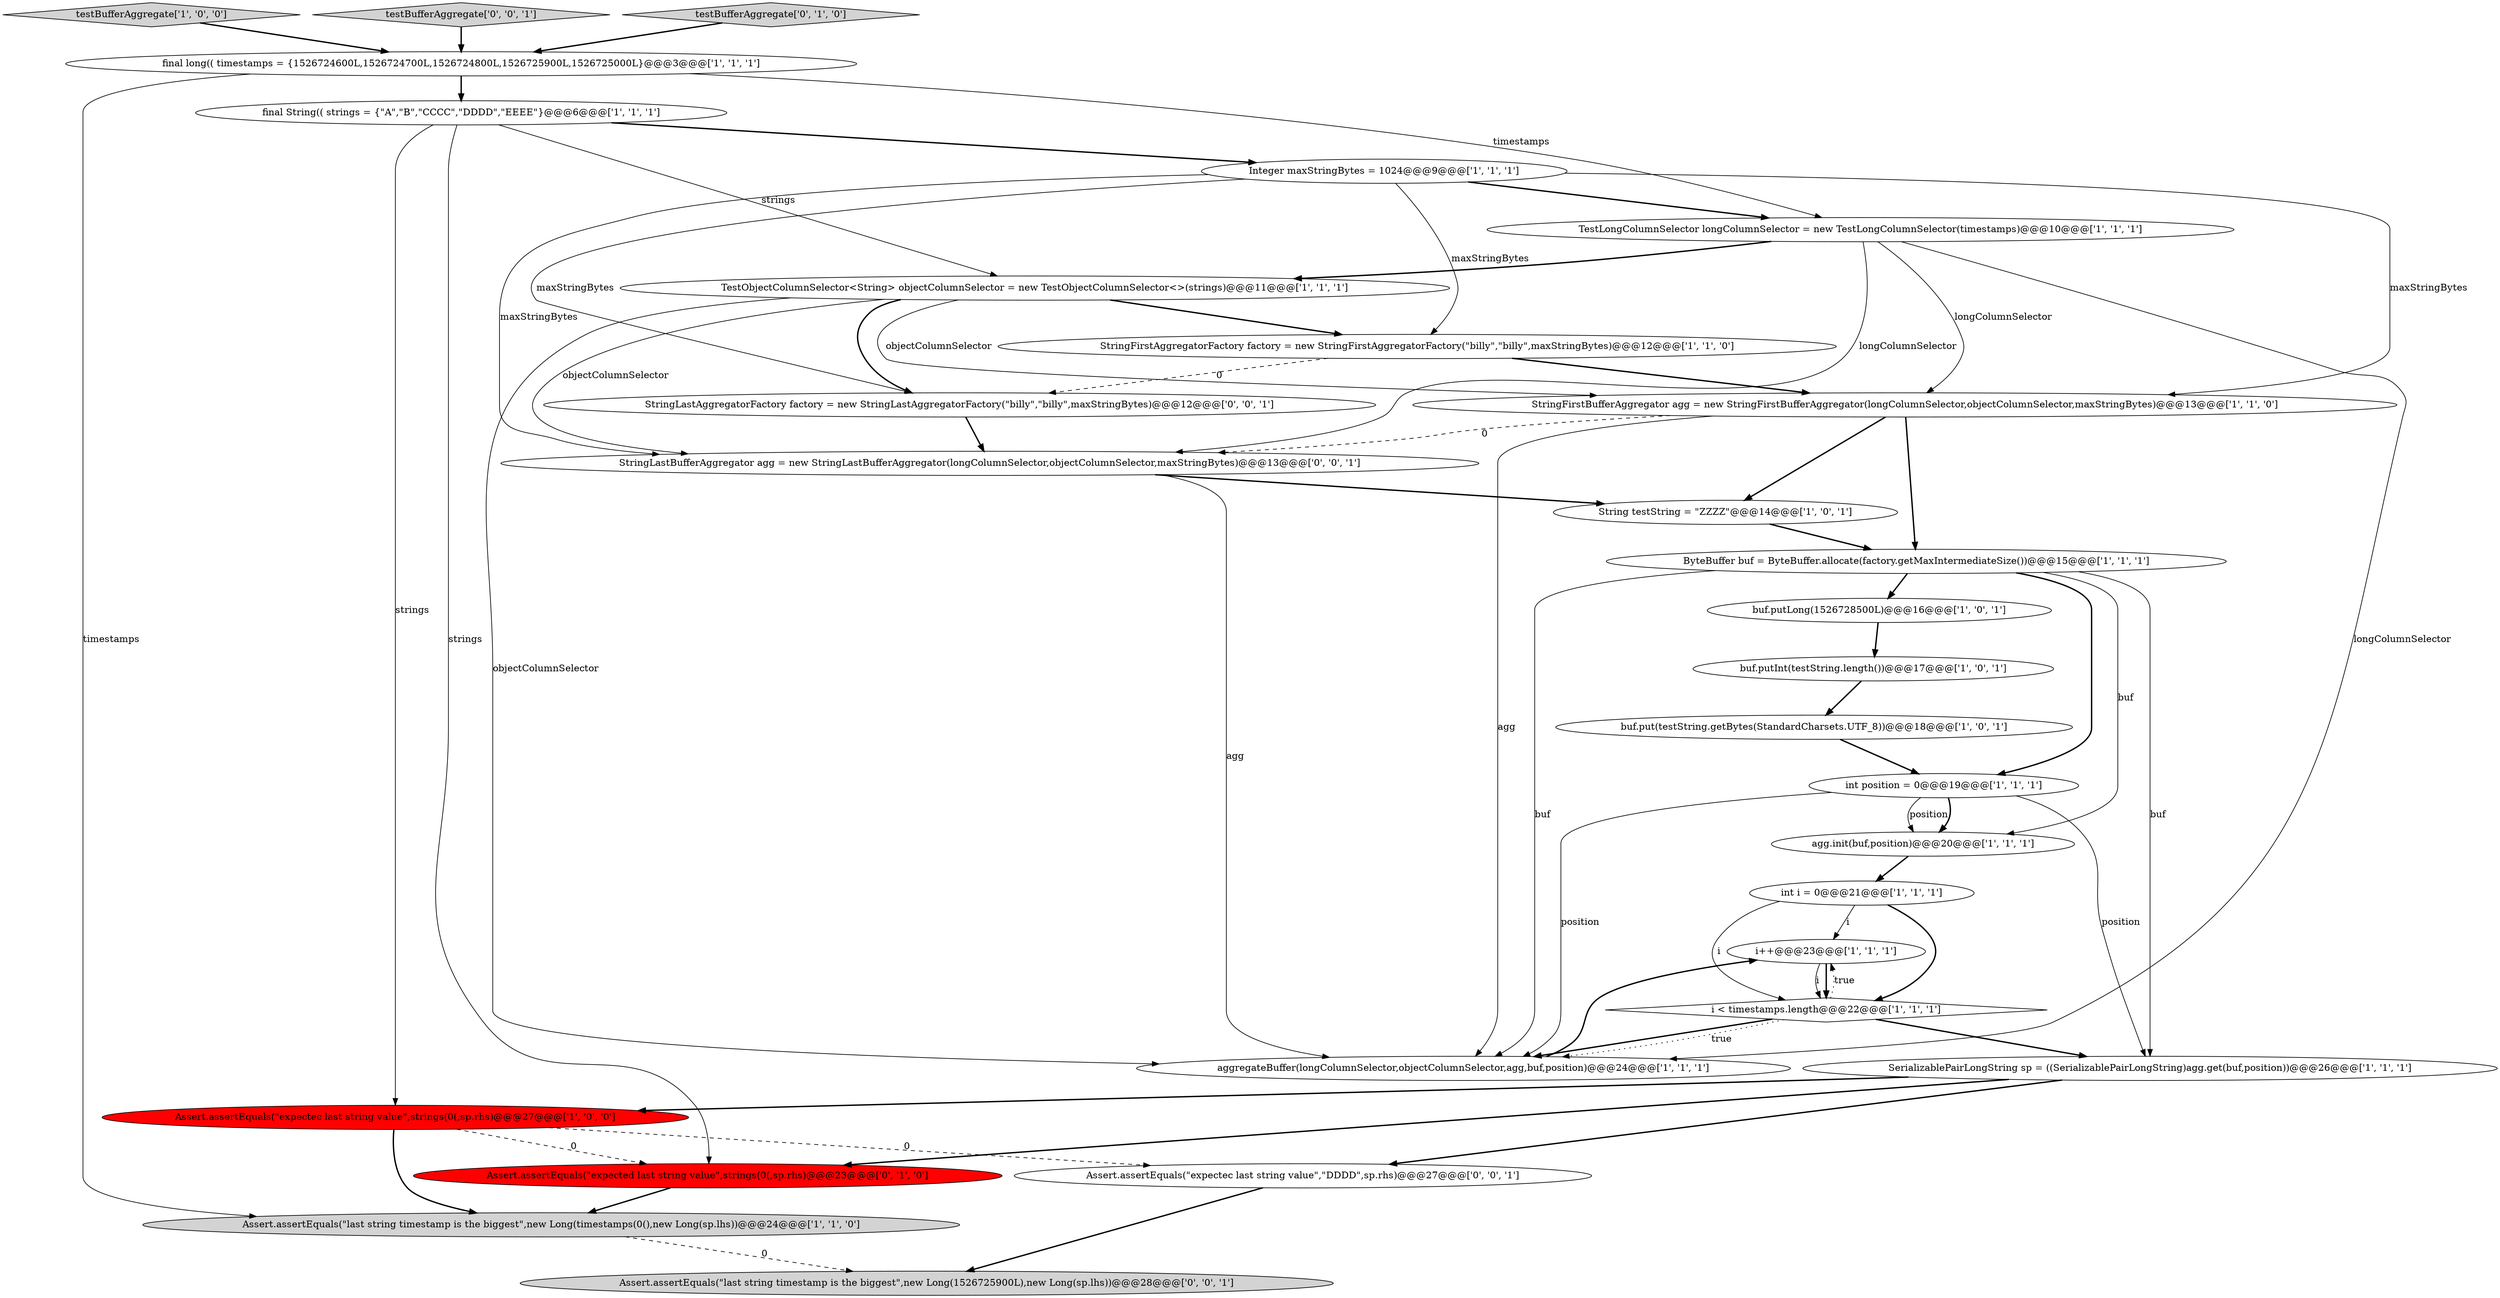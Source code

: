 digraph {
10 [style = filled, label = "buf.put(testString.getBytes(StandardCharsets.UTF_8))@@@18@@@['1', '0', '1']", fillcolor = white, shape = ellipse image = "AAA0AAABBB1BBB"];
12 [style = filled, label = "String testString = \"ZZZZ\"@@@14@@@['1', '0', '1']", fillcolor = white, shape = ellipse image = "AAA0AAABBB1BBB"];
19 [style = filled, label = "ByteBuffer buf = ByteBuffer.allocate(factory.getMaxIntermediateSize())@@@15@@@['1', '1', '1']", fillcolor = white, shape = ellipse image = "AAA0AAABBB1BBB"];
2 [style = filled, label = "StringFirstAggregatorFactory factory = new StringFirstAggregatorFactory(\"billy\",\"billy\",maxStringBytes)@@@12@@@['1', '1', '0']", fillcolor = white, shape = ellipse image = "AAA0AAABBB1BBB"];
1 [style = filled, label = "int i = 0@@@21@@@['1', '1', '1']", fillcolor = white, shape = ellipse image = "AAA0AAABBB1BBB"];
6 [style = filled, label = "agg.init(buf,position)@@@20@@@['1', '1', '1']", fillcolor = white, shape = ellipse image = "AAA0AAABBB1BBB"];
9 [style = filled, label = "Integer maxStringBytes = 1024@@@9@@@['1', '1', '1']", fillcolor = white, shape = ellipse image = "AAA0AAABBB1BBB"];
20 [style = filled, label = "int position = 0@@@19@@@['1', '1', '1']", fillcolor = white, shape = ellipse image = "AAA0AAABBB1BBB"];
17 [style = filled, label = "TestObjectColumnSelector<String> objectColumnSelector = new TestObjectColumnSelector<>(strings)@@@11@@@['1', '1', '1']", fillcolor = white, shape = ellipse image = "AAA0AAABBB1BBB"];
13 [style = filled, label = "StringFirstBufferAggregator agg = new StringFirstBufferAggregator(longColumnSelector,objectColumnSelector,maxStringBytes)@@@13@@@['1', '1', '0']", fillcolor = white, shape = ellipse image = "AAA0AAABBB1BBB"];
24 [style = filled, label = "StringLastAggregatorFactory factory = new StringLastAggregatorFactory(\"billy\",\"billy\",maxStringBytes)@@@12@@@['0', '0', '1']", fillcolor = white, shape = ellipse image = "AAA0AAABBB3BBB"];
5 [style = filled, label = "Assert.assertEquals(\"last string timestamp is the biggest\",new Long(timestamps(0(),new Long(sp.lhs))@@@24@@@['1', '1', '0']", fillcolor = lightgray, shape = ellipse image = "AAA0AAABBB1BBB"];
15 [style = filled, label = "testBufferAggregate['1', '0', '0']", fillcolor = lightgray, shape = diamond image = "AAA0AAABBB1BBB"];
18 [style = filled, label = "SerializablePairLongString sp = ((SerializablePairLongString)agg.get(buf,position))@@@26@@@['1', '1', '1']", fillcolor = white, shape = ellipse image = "AAA0AAABBB1BBB"];
4 [style = filled, label = "i++@@@23@@@['1', '1', '1']", fillcolor = white, shape = ellipse image = "AAA0AAABBB1BBB"];
25 [style = filled, label = "Assert.assertEquals(\"expectec last string value\",\"DDDD\",sp.rhs)@@@27@@@['0', '0', '1']", fillcolor = white, shape = ellipse image = "AAA0AAABBB3BBB"];
0 [style = filled, label = "final String(( strings = {\"A\",\"B\",\"CCCC\",\"DDDD\",\"EEEE\"}@@@6@@@['1', '1', '1']", fillcolor = white, shape = ellipse image = "AAA0AAABBB1BBB"];
16 [style = filled, label = "TestLongColumnSelector longColumnSelector = new TestLongColumnSelector(timestamps)@@@10@@@['1', '1', '1']", fillcolor = white, shape = ellipse image = "AAA0AAABBB1BBB"];
7 [style = filled, label = "final long(( timestamps = {1526724600L,1526724700L,1526724800L,1526725900L,1526725000L}@@@3@@@['1', '1', '1']", fillcolor = white, shape = ellipse image = "AAA0AAABBB1BBB"];
11 [style = filled, label = "i < timestamps.length@@@22@@@['1', '1', '1']", fillcolor = white, shape = diamond image = "AAA0AAABBB1BBB"];
26 [style = filled, label = "testBufferAggregate['0', '0', '1']", fillcolor = lightgray, shape = diamond image = "AAA0AAABBB3BBB"];
14 [style = filled, label = "buf.putLong(1526728500L)@@@16@@@['1', '0', '1']", fillcolor = white, shape = ellipse image = "AAA0AAABBB1BBB"];
8 [style = filled, label = "Assert.assertEquals(\"expectec last string value\",strings(0(,sp.rhs)@@@27@@@['1', '0', '0']", fillcolor = red, shape = ellipse image = "AAA1AAABBB1BBB"];
27 [style = filled, label = "StringLastBufferAggregator agg = new StringLastBufferAggregator(longColumnSelector,objectColumnSelector,maxStringBytes)@@@13@@@['0', '0', '1']", fillcolor = white, shape = ellipse image = "AAA0AAABBB3BBB"];
21 [style = filled, label = "aggregateBuffer(longColumnSelector,objectColumnSelector,agg,buf,position)@@@24@@@['1', '1', '1']", fillcolor = white, shape = ellipse image = "AAA0AAABBB1BBB"];
3 [style = filled, label = "buf.putInt(testString.length())@@@17@@@['1', '0', '1']", fillcolor = white, shape = ellipse image = "AAA0AAABBB1BBB"];
23 [style = filled, label = "Assert.assertEquals(\"expected last string value\",strings(0(,sp.rhs)@@@23@@@['0', '1', '0']", fillcolor = red, shape = ellipse image = "AAA1AAABBB2BBB"];
22 [style = filled, label = "testBufferAggregate['0', '1', '0']", fillcolor = lightgray, shape = diamond image = "AAA0AAABBB2BBB"];
28 [style = filled, label = "Assert.assertEquals(\"last string timestamp is the biggest\",new Long(1526725900L),new Long(sp.lhs))@@@28@@@['0', '0', '1']", fillcolor = lightgray, shape = ellipse image = "AAA0AAABBB3BBB"];
14->3 [style = bold, label=""];
4->11 [style = solid, label="i"];
20->6 [style = solid, label="position"];
0->9 [style = bold, label=""];
10->20 [style = bold, label=""];
25->28 [style = bold, label=""];
17->27 [style = solid, label="objectColumnSelector"];
27->21 [style = solid, label="agg"];
23->5 [style = bold, label=""];
15->7 [style = bold, label=""];
18->23 [style = bold, label=""];
27->12 [style = bold, label=""];
26->7 [style = bold, label=""];
20->21 [style = solid, label="position"];
16->21 [style = solid, label="longColumnSelector"];
9->27 [style = solid, label="maxStringBytes"];
19->20 [style = bold, label=""];
11->21 [style = bold, label=""];
19->6 [style = solid, label="buf"];
19->21 [style = solid, label="buf"];
7->0 [style = bold, label=""];
9->24 [style = solid, label="maxStringBytes"];
16->17 [style = bold, label=""];
20->6 [style = bold, label=""];
1->4 [style = solid, label="i"];
11->4 [style = dotted, label="true"];
0->8 [style = solid, label="strings"];
22->7 [style = bold, label=""];
9->16 [style = bold, label=""];
11->18 [style = bold, label=""];
20->18 [style = solid, label="position"];
13->21 [style = solid, label="agg"];
1->11 [style = bold, label=""];
7->16 [style = solid, label="timestamps"];
2->13 [style = bold, label=""];
3->10 [style = bold, label=""];
6->1 [style = bold, label=""];
13->19 [style = bold, label=""];
17->24 [style = bold, label=""];
13->12 [style = bold, label=""];
5->28 [style = dashed, label="0"];
19->14 [style = bold, label=""];
13->27 [style = dashed, label="0"];
17->2 [style = bold, label=""];
8->5 [style = bold, label=""];
0->17 [style = solid, label="strings"];
9->2 [style = solid, label="maxStringBytes"];
16->13 [style = solid, label="longColumnSelector"];
17->13 [style = solid, label="objectColumnSelector"];
18->25 [style = bold, label=""];
7->5 [style = solid, label="timestamps"];
1->11 [style = solid, label="i"];
8->25 [style = dashed, label="0"];
9->13 [style = solid, label="maxStringBytes"];
18->8 [style = bold, label=""];
11->21 [style = dotted, label="true"];
17->21 [style = solid, label="objectColumnSelector"];
2->24 [style = dashed, label="0"];
12->19 [style = bold, label=""];
4->11 [style = bold, label=""];
0->23 [style = solid, label="strings"];
24->27 [style = bold, label=""];
16->27 [style = solid, label="longColumnSelector"];
19->18 [style = solid, label="buf"];
8->23 [style = dashed, label="0"];
21->4 [style = bold, label=""];
}
